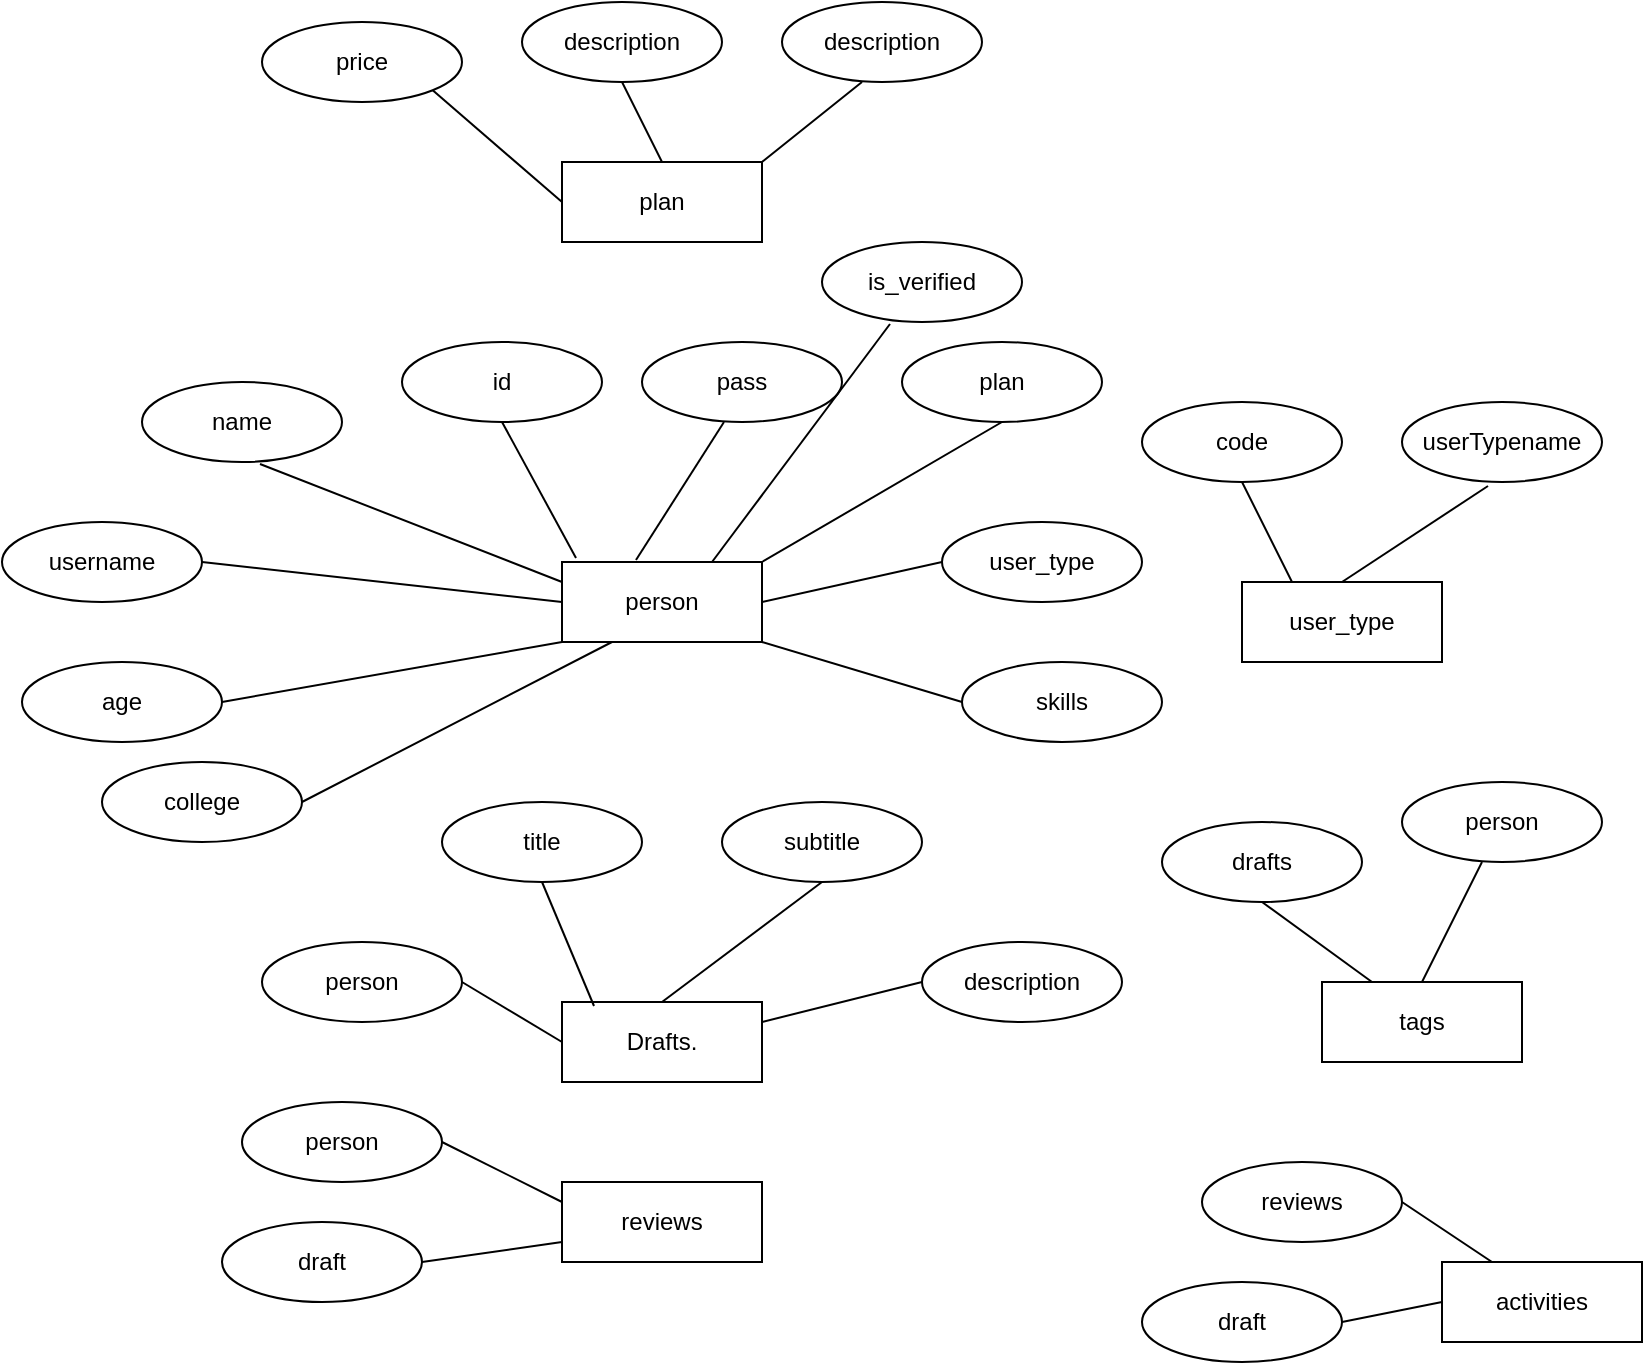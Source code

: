 <mxfile version="20.8.10" type="device"><diagram name="Page-1" id="6M9hyzwHxKTejhCOFwpH"><mxGraphModel dx="1318" dy="1773" grid="1" gridSize="10" guides="1" tooltips="1" connect="1" arrows="1" fold="1" page="1" pageScale="1" pageWidth="850" pageHeight="1100" math="0" shadow="0"><root><mxCell id="0"/><mxCell id="1" parent="0"/><mxCell id="R3XtawYzvpQKP1BfkiAj-2" value="person" style="whiteSpace=wrap;html=1;align=center;" vertex="1" parent="1"><mxGeometry x="390" y="40" width="100" height="40" as="geometry"/></mxCell><mxCell id="R3XtawYzvpQKP1BfkiAj-4" value="name" style="ellipse;whiteSpace=wrap;html=1;align=center;" vertex="1" parent="1"><mxGeometry x="180" y="-50" width="100" height="40" as="geometry"/></mxCell><mxCell id="R3XtawYzvpQKP1BfkiAj-5" value="plan" style="ellipse;whiteSpace=wrap;html=1;align=center;" vertex="1" parent="1"><mxGeometry x="560" y="-70" width="100" height="40" as="geometry"/></mxCell><mxCell id="R3XtawYzvpQKP1BfkiAj-6" value="id" style="ellipse;whiteSpace=wrap;html=1;align=center;" vertex="1" parent="1"><mxGeometry x="310" y="-70" width="100" height="40" as="geometry"/></mxCell><mxCell id="R3XtawYzvpQKP1BfkiAj-7" value="pass" style="ellipse;whiteSpace=wrap;html=1;align=center;" vertex="1" parent="1"><mxGeometry x="430" y="-70" width="100" height="40" as="geometry"/></mxCell><mxCell id="R3XtawYzvpQKP1BfkiAj-8" value="username" style="ellipse;whiteSpace=wrap;html=1;align=center;" vertex="1" parent="1"><mxGeometry x="110" y="20" width="100" height="40" as="geometry"/></mxCell><mxCell id="R3XtawYzvpQKP1BfkiAj-9" value="" style="endArrow=none;html=1;rounded=0;exitX=1;exitY=0.5;exitDx=0;exitDy=0;entryX=0;entryY=0.5;entryDx=0;entryDy=0;" edge="1" parent="1" source="R3XtawYzvpQKP1BfkiAj-8" target="R3XtawYzvpQKP1BfkiAj-2"><mxGeometry relative="1" as="geometry"><mxPoint x="340" y="200" as="sourcePoint"/><mxPoint x="500" y="200" as="targetPoint"/></mxGeometry></mxCell><mxCell id="R3XtawYzvpQKP1BfkiAj-10" value="" style="endArrow=none;html=1;rounded=0;exitX=0.59;exitY=1.025;exitDx=0;exitDy=0;entryX=0;entryY=0.25;entryDx=0;entryDy=0;exitPerimeter=0;" edge="1" parent="1" source="R3XtawYzvpQKP1BfkiAj-4" target="R3XtawYzvpQKP1BfkiAj-2"><mxGeometry relative="1" as="geometry"><mxPoint x="220" y="50" as="sourcePoint"/><mxPoint x="400" y="70" as="targetPoint"/></mxGeometry></mxCell><mxCell id="R3XtawYzvpQKP1BfkiAj-11" value="" style="endArrow=none;html=1;rounded=0;exitX=0.5;exitY=1;exitDx=0;exitDy=0;entryX=0.07;entryY=-0.05;entryDx=0;entryDy=0;entryPerimeter=0;" edge="1" parent="1" source="R3XtawYzvpQKP1BfkiAj-6" target="R3XtawYzvpQKP1BfkiAj-2"><mxGeometry relative="1" as="geometry"><mxPoint x="350" y="-30" as="sourcePoint"/><mxPoint x="501" y="29" as="targetPoint"/></mxGeometry></mxCell><mxCell id="R3XtawYzvpQKP1BfkiAj-12" value="" style="endArrow=none;html=1;rounded=0;exitX=0.41;exitY=1;exitDx=0;exitDy=0;entryX=0.37;entryY=-0.025;entryDx=0;entryDy=0;entryPerimeter=0;exitPerimeter=0;" edge="1" parent="1" source="R3XtawYzvpQKP1BfkiAj-7" target="R3XtawYzvpQKP1BfkiAj-2"><mxGeometry relative="1" as="geometry"><mxPoint x="370" y="-20" as="sourcePoint"/><mxPoint x="407" y="48" as="targetPoint"/></mxGeometry></mxCell><mxCell id="R3XtawYzvpQKP1BfkiAj-13" value="" style="endArrow=none;html=1;rounded=0;exitX=0.5;exitY=1;exitDx=0;exitDy=0;entryX=1;entryY=0;entryDx=0;entryDy=0;" edge="1" parent="1" source="R3XtawYzvpQKP1BfkiAj-5" target="R3XtawYzvpQKP1BfkiAj-2"><mxGeometry relative="1" as="geometry"><mxPoint x="471" y="-17" as="sourcePoint"/><mxPoint x="450" y="40" as="targetPoint"/></mxGeometry></mxCell><mxCell id="R3XtawYzvpQKP1BfkiAj-14" value="user_type" style="whiteSpace=wrap;html=1;align=center;" vertex="1" parent="1"><mxGeometry x="730" y="50" width="100" height="40" as="geometry"/></mxCell><mxCell id="R3XtawYzvpQKP1BfkiAj-15" value="code" style="ellipse;whiteSpace=wrap;html=1;align=center;" vertex="1" parent="1"><mxGeometry x="680" y="-40" width="100" height="40" as="geometry"/></mxCell><mxCell id="R3XtawYzvpQKP1BfkiAj-16" value="userTypename" style="ellipse;whiteSpace=wrap;html=1;align=center;" vertex="1" parent="1"><mxGeometry x="810" y="-40" width="100" height="40" as="geometry"/></mxCell><mxCell id="R3XtawYzvpQKP1BfkiAj-18" value="" style="endArrow=none;html=1;rounded=0;entryX=0.5;entryY=1;entryDx=0;entryDy=0;exitX=0.25;exitY=0;exitDx=0;exitDy=0;" edge="1" parent="1" source="R3XtawYzvpQKP1BfkiAj-14" target="R3XtawYzvpQKP1BfkiAj-15"><mxGeometry relative="1" as="geometry"><mxPoint x="610" y="200" as="sourcePoint"/><mxPoint x="770" y="200" as="targetPoint"/></mxGeometry></mxCell><mxCell id="R3XtawYzvpQKP1BfkiAj-19" value="" style="endArrow=none;html=1;rounded=0;entryX=0.43;entryY=1.05;entryDx=0;entryDy=0;entryPerimeter=0;" edge="1" parent="1" target="R3XtawYzvpQKP1BfkiAj-16"><mxGeometry relative="1" as="geometry"><mxPoint x="780" y="50" as="sourcePoint"/><mxPoint x="740" y="10" as="targetPoint"/></mxGeometry></mxCell><mxCell id="R3XtawYzvpQKP1BfkiAj-20" value="Drafts." style="whiteSpace=wrap;html=1;align=center;" vertex="1" parent="1"><mxGeometry x="390" y="260" width="100" height="40" as="geometry"/></mxCell><mxCell id="R3XtawYzvpQKP1BfkiAj-21" value="age" style="ellipse;whiteSpace=wrap;html=1;align=center;" vertex="1" parent="1"><mxGeometry x="120" y="90" width="100" height="40" as="geometry"/></mxCell><mxCell id="R3XtawYzvpQKP1BfkiAj-22" value="" style="endArrow=none;html=1;rounded=0;exitX=1;exitY=0.5;exitDx=0;exitDy=0;entryX=0;entryY=1;entryDx=0;entryDy=0;" edge="1" parent="1" source="R3XtawYzvpQKP1BfkiAj-21" target="R3XtawYzvpQKP1BfkiAj-2"><mxGeometry relative="1" as="geometry"><mxPoint x="220" y="50" as="sourcePoint"/><mxPoint x="400" y="70" as="targetPoint"/></mxGeometry></mxCell><mxCell id="R3XtawYzvpQKP1BfkiAj-23" value="college" style="ellipse;whiteSpace=wrap;html=1;align=center;" vertex="1" parent="1"><mxGeometry x="160" y="140" width="100" height="40" as="geometry"/></mxCell><mxCell id="R3XtawYzvpQKP1BfkiAj-24" value="" style="endArrow=none;html=1;rounded=0;exitX=1;exitY=0.5;exitDx=0;exitDy=0;entryX=0.25;entryY=1;entryDx=0;entryDy=0;" edge="1" parent="1" source="R3XtawYzvpQKP1BfkiAj-23" target="R3XtawYzvpQKP1BfkiAj-2"><mxGeometry relative="1" as="geometry"><mxPoint x="230" y="120" as="sourcePoint"/><mxPoint x="400" y="90" as="targetPoint"/></mxGeometry></mxCell><mxCell id="R3XtawYzvpQKP1BfkiAj-26" value="title" style="ellipse;whiteSpace=wrap;html=1;align=center;" vertex="1" parent="1"><mxGeometry x="330" y="160" width="100" height="40" as="geometry"/></mxCell><mxCell id="R3XtawYzvpQKP1BfkiAj-27" value="subtitle" style="ellipse;whiteSpace=wrap;html=1;align=center;" vertex="1" parent="1"><mxGeometry x="470" y="160" width="100" height="40" as="geometry"/></mxCell><mxCell id="R3XtawYzvpQKP1BfkiAj-28" value="description" style="ellipse;whiteSpace=wrap;html=1;align=center;" vertex="1" parent="1"><mxGeometry x="570" y="230" width="100" height="40" as="geometry"/></mxCell><mxCell id="R3XtawYzvpQKP1BfkiAj-29" value="person" style="ellipse;whiteSpace=wrap;html=1;align=center;" vertex="1" parent="1"><mxGeometry x="240" y="230" width="100" height="40" as="geometry"/></mxCell><mxCell id="R3XtawYzvpQKP1BfkiAj-31" value="tags" style="whiteSpace=wrap;html=1;align=center;" vertex="1" parent="1"><mxGeometry x="770" y="250" width="100" height="40" as="geometry"/></mxCell><mxCell id="R3XtawYzvpQKP1BfkiAj-32" value="drafts" style="ellipse;whiteSpace=wrap;html=1;align=center;" vertex="1" parent="1"><mxGeometry x="690" y="170" width="100" height="40" as="geometry"/></mxCell><mxCell id="R3XtawYzvpQKP1BfkiAj-33" value="person" style="ellipse;whiteSpace=wrap;html=1;align=center;" vertex="1" parent="1"><mxGeometry x="810" y="150" width="100" height="40" as="geometry"/></mxCell><mxCell id="R3XtawYzvpQKP1BfkiAj-34" value="" style="endArrow=none;html=1;rounded=0;exitX=1;exitY=0.5;exitDx=0;exitDy=0;entryX=0;entryY=0.5;entryDx=0;entryDy=0;" edge="1" parent="1" source="R3XtawYzvpQKP1BfkiAj-29" target="R3XtawYzvpQKP1BfkiAj-20"><mxGeometry relative="1" as="geometry"><mxPoint x="380" y="200" as="sourcePoint"/><mxPoint x="540" y="200" as="targetPoint"/></mxGeometry></mxCell><mxCell id="R3XtawYzvpQKP1BfkiAj-35" value="" style="endArrow=none;html=1;rounded=0;exitX=0.5;exitY=1;exitDx=0;exitDy=0;entryX=0.16;entryY=0.05;entryDx=0;entryDy=0;entryPerimeter=0;" edge="1" parent="1" source="R3XtawYzvpQKP1BfkiAj-26" target="R3XtawYzvpQKP1BfkiAj-20"><mxGeometry relative="1" as="geometry"><mxPoint x="350" y="260" as="sourcePoint"/><mxPoint x="400" y="290" as="targetPoint"/></mxGeometry></mxCell><mxCell id="R3XtawYzvpQKP1BfkiAj-36" value="" style="endArrow=none;html=1;rounded=0;exitX=0.5;exitY=1;exitDx=0;exitDy=0;entryX=0.5;entryY=0;entryDx=0;entryDy=0;" edge="1" parent="1" source="R3XtawYzvpQKP1BfkiAj-27" target="R3XtawYzvpQKP1BfkiAj-20"><mxGeometry relative="1" as="geometry"><mxPoint x="390" y="210" as="sourcePoint"/><mxPoint x="416" y="272" as="targetPoint"/></mxGeometry></mxCell><mxCell id="R3XtawYzvpQKP1BfkiAj-37" value="" style="endArrow=none;html=1;rounded=0;exitX=0;exitY=0.5;exitDx=0;exitDy=0;entryX=1;entryY=0.25;entryDx=0;entryDy=0;" edge="1" parent="1" source="R3XtawYzvpQKP1BfkiAj-28" target="R3XtawYzvpQKP1BfkiAj-20"><mxGeometry relative="1" as="geometry"><mxPoint x="530" y="210" as="sourcePoint"/><mxPoint x="450" y="270" as="targetPoint"/></mxGeometry></mxCell><mxCell id="R3XtawYzvpQKP1BfkiAj-38" value="" style="endArrow=none;html=1;rounded=0;exitX=0.25;exitY=0;exitDx=0;exitDy=0;entryX=0.5;entryY=1;entryDx=0;entryDy=0;" edge="1" parent="1" source="R3XtawYzvpQKP1BfkiAj-31" target="R3XtawYzvpQKP1BfkiAj-32"><mxGeometry relative="1" as="geometry"><mxPoint x="580" y="260" as="sourcePoint"/><mxPoint x="500" y="280" as="targetPoint"/></mxGeometry></mxCell><mxCell id="R3XtawYzvpQKP1BfkiAj-39" value="" style="endArrow=none;html=1;rounded=0;exitX=0.5;exitY=0;exitDx=0;exitDy=0;entryX=0.4;entryY=1;entryDx=0;entryDy=0;entryPerimeter=0;" edge="1" parent="1" source="R3XtawYzvpQKP1BfkiAj-31" target="R3XtawYzvpQKP1BfkiAj-33"><mxGeometry relative="1" as="geometry"><mxPoint x="805" y="260" as="sourcePoint"/><mxPoint x="750" y="220" as="targetPoint"/></mxGeometry></mxCell><mxCell id="R3XtawYzvpQKP1BfkiAj-40" value="reviews" style="whiteSpace=wrap;html=1;align=center;" vertex="1" parent="1"><mxGeometry x="390" y="350" width="100" height="40" as="geometry"/></mxCell><mxCell id="R3XtawYzvpQKP1BfkiAj-41" value="draft" style="ellipse;whiteSpace=wrap;html=1;align=center;" vertex="1" parent="1"><mxGeometry x="220" y="370" width="100" height="40" as="geometry"/></mxCell><mxCell id="R3XtawYzvpQKP1BfkiAj-42" value="person" style="ellipse;whiteSpace=wrap;html=1;align=center;" vertex="1" parent="1"><mxGeometry x="230" y="310" width="100" height="40" as="geometry"/></mxCell><mxCell id="R3XtawYzvpQKP1BfkiAj-43" value="" style="endArrow=none;html=1;rounded=0;exitX=1;exitY=0.5;exitDx=0;exitDy=0;entryX=0;entryY=0.25;entryDx=0;entryDy=0;" edge="1" parent="1" source="R3XtawYzvpQKP1BfkiAj-42" target="R3XtawYzvpQKP1BfkiAj-40"><mxGeometry relative="1" as="geometry"><mxPoint x="350" y="260" as="sourcePoint"/><mxPoint x="400" y="290" as="targetPoint"/></mxGeometry></mxCell><mxCell id="R3XtawYzvpQKP1BfkiAj-44" value="" style="endArrow=none;html=1;rounded=0;exitX=1;exitY=0.5;exitDx=0;exitDy=0;entryX=0;entryY=0.75;entryDx=0;entryDy=0;" edge="1" parent="1" source="R3XtawYzvpQKP1BfkiAj-41" target="R3XtawYzvpQKP1BfkiAj-40"><mxGeometry relative="1" as="geometry"><mxPoint x="340" y="340" as="sourcePoint"/><mxPoint x="400" y="370" as="targetPoint"/></mxGeometry></mxCell><mxCell id="R3XtawYzvpQKP1BfkiAj-45" value="plan" style="whiteSpace=wrap;html=1;align=center;" vertex="1" parent="1"><mxGeometry x="390" y="-160" width="100" height="40" as="geometry"/></mxCell><mxCell id="R3XtawYzvpQKP1BfkiAj-46" value="price" style="ellipse;whiteSpace=wrap;html=1;align=center;" vertex="1" parent="1"><mxGeometry x="240" y="-230" width="100" height="40" as="geometry"/></mxCell><mxCell id="R3XtawYzvpQKP1BfkiAj-47" value="description" style="ellipse;whiteSpace=wrap;html=1;align=center;" vertex="1" parent="1"><mxGeometry x="370" y="-240" width="100" height="40" as="geometry"/></mxCell><mxCell id="R3XtawYzvpQKP1BfkiAj-48" value="description" style="ellipse;whiteSpace=wrap;html=1;align=center;" vertex="1" parent="1"><mxGeometry x="500" y="-240" width="100" height="40" as="geometry"/></mxCell><mxCell id="R3XtawYzvpQKP1BfkiAj-49" value="user_type" style="ellipse;whiteSpace=wrap;html=1;align=center;" vertex="1" parent="1"><mxGeometry x="580" y="20" width="100" height="40" as="geometry"/></mxCell><mxCell id="R3XtawYzvpQKP1BfkiAj-50" value="" style="endArrow=none;html=1;rounded=0;exitX=0;exitY=0.5;exitDx=0;exitDy=0;entryX=1;entryY=0.5;entryDx=0;entryDy=0;" edge="1" parent="1" source="R3XtawYzvpQKP1BfkiAj-49" target="R3XtawYzvpQKP1BfkiAj-2"><mxGeometry relative="1" as="geometry"><mxPoint x="620" y="-20" as="sourcePoint"/><mxPoint x="460" y="50" as="targetPoint"/></mxGeometry></mxCell><mxCell id="R3XtawYzvpQKP1BfkiAj-51" value="" style="endArrow=none;html=1;rounded=0;exitX=1;exitY=1;exitDx=0;exitDy=0;entryX=0;entryY=0.5;entryDx=0;entryDy=0;" edge="1" parent="1" source="R3XtawYzvpQKP1BfkiAj-46" target="R3XtawYzvpQKP1BfkiAj-45"><mxGeometry relative="1" as="geometry"><mxPoint x="520" y="30" as="sourcePoint"/><mxPoint x="680" y="30" as="targetPoint"/></mxGeometry></mxCell><mxCell id="R3XtawYzvpQKP1BfkiAj-52" value="" style="endArrow=none;html=1;rounded=0;exitX=0.5;exitY=1;exitDx=0;exitDy=0;entryX=0.5;entryY=0;entryDx=0;entryDy=0;" edge="1" parent="1" source="R3XtawYzvpQKP1BfkiAj-47" target="R3XtawYzvpQKP1BfkiAj-45"><mxGeometry relative="1" as="geometry"><mxPoint x="335.355" y="-185.858" as="sourcePoint"/><mxPoint x="400" y="-130" as="targetPoint"/></mxGeometry></mxCell><mxCell id="R3XtawYzvpQKP1BfkiAj-53" value="" style="endArrow=none;html=1;rounded=0;exitX=0.4;exitY=1;exitDx=0;exitDy=0;entryX=1;entryY=0;entryDx=0;entryDy=0;exitPerimeter=0;" edge="1" parent="1" source="R3XtawYzvpQKP1BfkiAj-48" target="R3XtawYzvpQKP1BfkiAj-45"><mxGeometry relative="1" as="geometry"><mxPoint x="430" y="-190" as="sourcePoint"/><mxPoint x="450" y="-150" as="targetPoint"/></mxGeometry></mxCell><mxCell id="R3XtawYzvpQKP1BfkiAj-54" value="activities" style="whiteSpace=wrap;html=1;align=center;" vertex="1" parent="1"><mxGeometry x="830" y="390" width="100" height="40" as="geometry"/></mxCell><mxCell id="R3XtawYzvpQKP1BfkiAj-56" value="draft" style="ellipse;whiteSpace=wrap;html=1;align=center;" vertex="1" parent="1"><mxGeometry x="680" y="400" width="100" height="40" as="geometry"/></mxCell><mxCell id="R3XtawYzvpQKP1BfkiAj-57" value="skills" style="ellipse;whiteSpace=wrap;html=1;align=center;" vertex="1" parent="1"><mxGeometry x="590" y="90" width="100" height="40" as="geometry"/></mxCell><mxCell id="R3XtawYzvpQKP1BfkiAj-58" value="" style="endArrow=none;html=1;rounded=0;exitX=0;exitY=0.5;exitDx=0;exitDy=0;entryX=1;entryY=1;entryDx=0;entryDy=0;" edge="1" parent="1" source="R3XtawYzvpQKP1BfkiAj-57" target="R3XtawYzvpQKP1BfkiAj-2"><mxGeometry relative="1" as="geometry"><mxPoint x="590" y="50" as="sourcePoint"/><mxPoint x="500" y="70" as="targetPoint"/></mxGeometry></mxCell><mxCell id="R3XtawYzvpQKP1BfkiAj-59" value="" style="endArrow=none;html=1;rounded=0;exitX=1;exitY=0.5;exitDx=0;exitDy=0;entryX=0;entryY=0.5;entryDx=0;entryDy=0;" edge="1" parent="1" source="R3XtawYzvpQKP1BfkiAj-56" target="R3XtawYzvpQKP1BfkiAj-54"><mxGeometry relative="1" as="geometry"><mxPoint x="460" y="270" as="sourcePoint"/><mxPoint x="620" y="270" as="targetPoint"/></mxGeometry></mxCell><mxCell id="R3XtawYzvpQKP1BfkiAj-60" value="reviews" style="ellipse;whiteSpace=wrap;html=1;align=center;" vertex="1" parent="1"><mxGeometry x="710" y="340" width="100" height="40" as="geometry"/></mxCell><mxCell id="R3XtawYzvpQKP1BfkiAj-61" value="" style="endArrow=none;html=1;rounded=0;exitX=1;exitY=0.5;exitDx=0;exitDy=0;entryX=0.25;entryY=0;entryDx=0;entryDy=0;" edge="1" parent="1" source="R3XtawYzvpQKP1BfkiAj-60" target="R3XtawYzvpQKP1BfkiAj-54"><mxGeometry relative="1" as="geometry"><mxPoint x="790" y="430" as="sourcePoint"/><mxPoint x="840" y="420" as="targetPoint"/></mxGeometry></mxCell><mxCell id="R3XtawYzvpQKP1BfkiAj-62" value="is_verified" style="ellipse;whiteSpace=wrap;html=1;align=center;" vertex="1" parent="1"><mxGeometry x="520" y="-120" width="100" height="40" as="geometry"/></mxCell><mxCell id="R3XtawYzvpQKP1BfkiAj-63" value="" style="endArrow=none;html=1;rounded=0;exitX=0.34;exitY=1.025;exitDx=0;exitDy=0;entryX=0.75;entryY=0;entryDx=0;entryDy=0;exitPerimeter=0;" edge="1" parent="1" source="R3XtawYzvpQKP1BfkiAj-62" target="R3XtawYzvpQKP1BfkiAj-2"><mxGeometry relative="1" as="geometry"><mxPoint x="370" y="-20" as="sourcePoint"/><mxPoint x="407" y="48" as="targetPoint"/></mxGeometry></mxCell></root></mxGraphModel></diagram></mxfile>